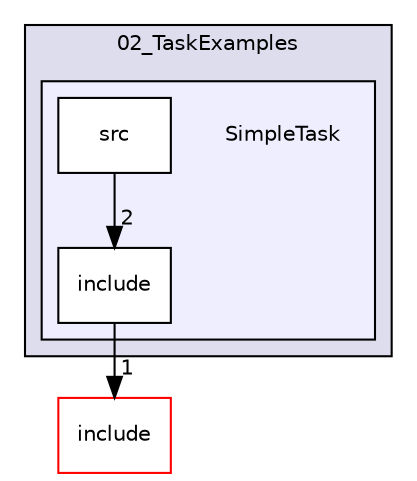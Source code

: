 digraph "SimpleTask" {
  compound=true
  node [ fontsize="10", fontname="Helvetica"];
  edge [ labelfontsize="10", labelfontname="Helvetica"];
  subgraph clusterdir_e3aec7dfc13fe01cd47034a235672a0b {
    graph [ bgcolor="#ddddee", pencolor="black", label="02_TaskExamples" fontname="Helvetica", fontsize="10", URL="dir_e3aec7dfc13fe01cd47034a235672a0b.html"]
  subgraph clusterdir_17ef634807327893f590026ed2796c10 {
    graph [ bgcolor="#eeeeff", pencolor="black", label="" URL="dir_17ef634807327893f590026ed2796c10.html"];
    dir_17ef634807327893f590026ed2796c10 [shape=plaintext label="SimpleTask"];
  dir_ee339c1feed5f6a3f108cb5015672a79 [shape=box label="include" fillcolor="white" style="filled" URL="dir_ee339c1feed5f6a3f108cb5015672a79.html"];
  dir_503e7c855bb5c013b198ac651d650a14 [shape=box label="src" fillcolor="white" style="filled" URL="dir_503e7c855bb5c013b198ac651d650a14.html"];
  }
  }
  dir_d44c64559bbebec7f509842c48db8b23 [shape=box label="include" fillcolor="white" style="filled" color="red" URL="dir_d44c64559bbebec7f509842c48db8b23.html"];
  dir_ee339c1feed5f6a3f108cb5015672a79->dir_d44c64559bbebec7f509842c48db8b23 [headlabel="1", labeldistance=1.5 headhref="dir_000008_000021.html"];
  dir_503e7c855bb5c013b198ac651d650a14->dir_ee339c1feed5f6a3f108cb5015672a79 [headlabel="2", labeldistance=1.5 headhref="dir_000007_000008.html"];
}
